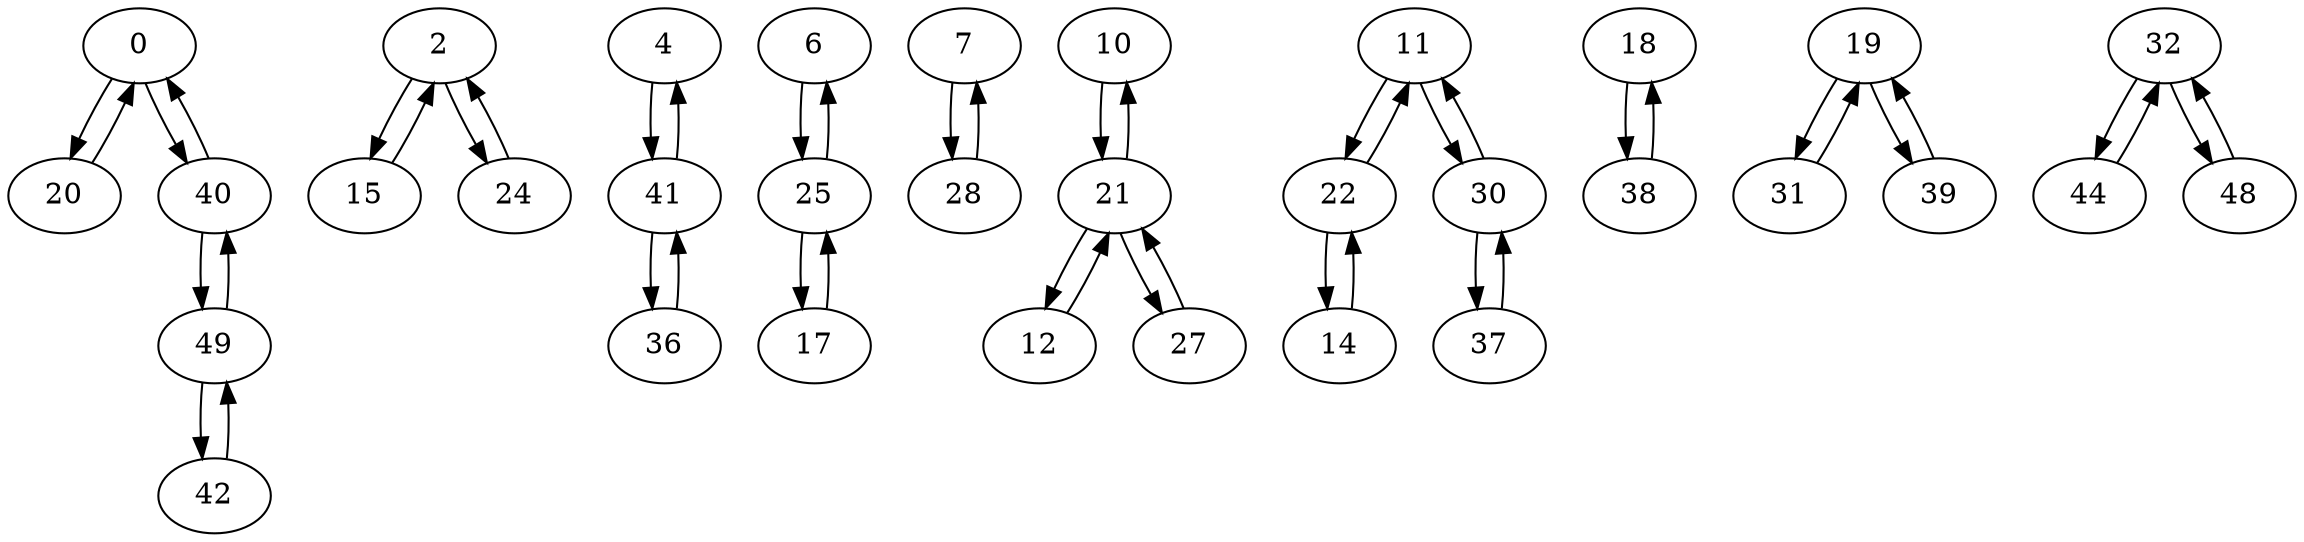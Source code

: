 digraph G {
  0 -> 20;
  0 -> 40;
  2 -> 15;
  2 -> 24;
  4 -> 41;
  6 -> 25;
  7 -> 28;
  10 -> 21;
  11 -> 22;
  11 -> 30;
  12 -> 21;
  14 -> 22;
  15 -> 2;
  17 -> 25;
  18 -> 38;
  19 -> 31;
  19 -> 39;
  20 -> 0;
  21 -> 10;
  21 -> 12;
  21 -> 27;
  22 -> 11;
  22 -> 14;
  24 -> 2;
  25 -> 6;
  25 -> 17;
  27 -> 21;
  28 -> 7;
  30 -> 11;
  30 -> 37;
  31 -> 19;
  32 -> 44;
  32 -> 48;
  36 -> 41;
  37 -> 30;
  38 -> 18;
  39 -> 19;
  40 -> 0;
  40 -> 49;
  41 -> 4;
  41 -> 36;
  42 -> 49;
  44 -> 32;
  48 -> 32;
  49 -> 40;
  49 -> 42;
}